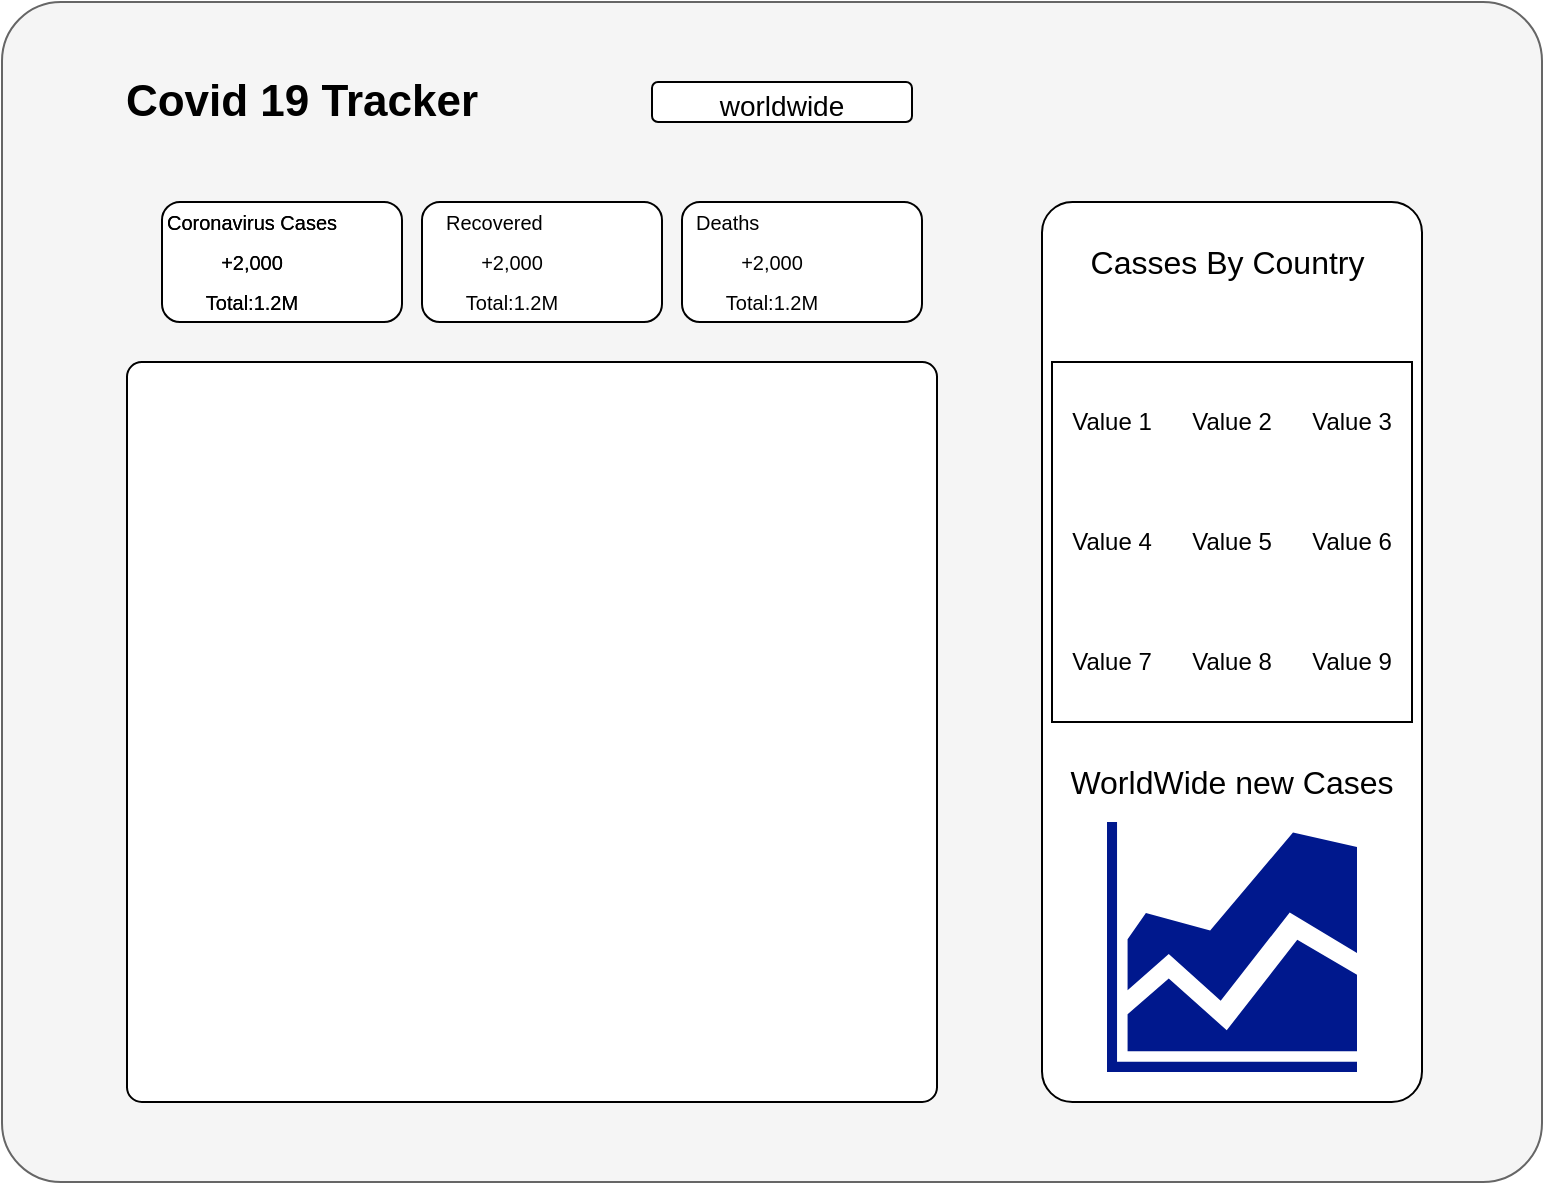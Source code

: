 <mxfile version="13.5.9" type="google"><diagram id="C5RBs43oDa-KdzZeNtuy" name="Page-1"><mxGraphModel dx="1865" dy="586" grid="1" gridSize="10" guides="1" tooltips="1" connect="1" arrows="1" fold="1" page="1" pageScale="1" pageWidth="827" pageHeight="1169" math="0" shadow="0"><root><mxCell id="WIyWlLk6GJQsqaUBKTNV-0"/><mxCell id="WIyWlLk6GJQsqaUBKTNV-1" parent="WIyWlLk6GJQsqaUBKTNV-0"/><mxCell id="ikrblXZVPUAVGctrrnBa-1" value="" style="rounded=1;whiteSpace=wrap;html=1;arcSize=5;fillColor=#f5f5f5;strokeColor=#666666;fontColor=#333333;" vertex="1" parent="WIyWlLk6GJQsqaUBKTNV-1"><mxGeometry x="-60" y="90" width="770" height="590" as="geometry"/></mxCell><mxCell id="ikrblXZVPUAVGctrrnBa-2" value="&lt;b style=&quot;font-size: 22px&quot;&gt;Covid 19 Tracker&lt;/b&gt;" style="text;html=1;strokeColor=none;fillColor=none;align=center;verticalAlign=middle;whiteSpace=wrap;rounded=0;fontSize=22;" vertex="1" parent="WIyWlLk6GJQsqaUBKTNV-1"><mxGeometry x="-5" y="130" width="190" height="20" as="geometry"/></mxCell><mxCell id="ikrblXZVPUAVGctrrnBa-3" value="" style="rounded=1;whiteSpace=wrap;html=1;fontSize=22;" vertex="1" parent="WIyWlLk6GJQsqaUBKTNV-1"><mxGeometry x="265" y="130" width="130" height="20" as="geometry"/></mxCell><mxCell id="ikrblXZVPUAVGctrrnBa-4" value="&lt;font style=&quot;font-size: 14px&quot;&gt;worldwide&lt;/font&gt;" style="text;html=1;strokeColor=none;fillColor=none;align=center;verticalAlign=middle;whiteSpace=wrap;rounded=0;fontSize=22;" vertex="1" parent="WIyWlLk6GJQsqaUBKTNV-1"><mxGeometry x="310" y="130" width="40" height="20" as="geometry"/></mxCell><mxCell id="ikrblXZVPUAVGctrrnBa-8" value="" style="rounded=1;whiteSpace=wrap;html=1;fontSize=22;" vertex="1" parent="WIyWlLk6GJQsqaUBKTNV-1"><mxGeometry x="20" y="190" width="120" height="60" as="geometry"/></mxCell><mxCell id="ikrblXZVPUAVGctrrnBa-13" style="edgeStyle=orthogonalEdgeStyle;rounded=0;orthogonalLoop=1;jettySize=auto;html=1;exitX=0.5;exitY=1;exitDx=0;exitDy=0;fontSize=22;" edge="1" parent="WIyWlLk6GJQsqaUBKTNV-1" source="ikrblXZVPUAVGctrrnBa-4" target="ikrblXZVPUAVGctrrnBa-4"><mxGeometry relative="1" as="geometry"/></mxCell><mxCell id="ikrblXZVPUAVGctrrnBa-15" value="Coronavirus Cases" style="text;html=1;strokeColor=none;fillColor=none;align=center;verticalAlign=middle;whiteSpace=wrap;rounded=0;fontSize=10;" vertex="1" parent="WIyWlLk6GJQsqaUBKTNV-1"><mxGeometry x="20" y="190" width="90" height="20" as="geometry"/></mxCell><mxCell id="ikrblXZVPUAVGctrrnBa-16" value="+2,000" style="text;html=1;strokeColor=none;fillColor=none;align=center;verticalAlign=middle;whiteSpace=wrap;rounded=0;fontSize=10;" vertex="1" parent="WIyWlLk6GJQsqaUBKTNV-1"><mxGeometry x="20" y="210" width="90" height="20" as="geometry"/></mxCell><mxCell id="ikrblXZVPUAVGctrrnBa-17" value="Total:1.2M" style="text;html=1;strokeColor=none;fillColor=none;align=center;verticalAlign=middle;whiteSpace=wrap;rounded=0;fontSize=10;" vertex="1" parent="WIyWlLk6GJQsqaUBKTNV-1"><mxGeometry x="20" y="230" width="90" height="20" as="geometry"/></mxCell><mxCell id="ikrblXZVPUAVGctrrnBa-18" value="Coronavirus Cases" style="text;html=1;strokeColor=none;fillColor=none;align=center;verticalAlign=middle;whiteSpace=wrap;rounded=0;fontSize=10;" vertex="1" parent="WIyWlLk6GJQsqaUBKTNV-1"><mxGeometry x="20" y="190" width="90" height="20" as="geometry"/></mxCell><mxCell id="ikrblXZVPUAVGctrrnBa-19" value="+2,000" style="text;html=1;strokeColor=none;fillColor=none;align=center;verticalAlign=middle;whiteSpace=wrap;rounded=0;fontSize=10;" vertex="1" parent="WIyWlLk6GJQsqaUBKTNV-1"><mxGeometry x="20" y="210" width="90" height="20" as="geometry"/></mxCell><mxCell id="ikrblXZVPUAVGctrrnBa-20" value="Total:1.2M" style="text;html=1;strokeColor=none;fillColor=none;align=center;verticalAlign=middle;whiteSpace=wrap;rounded=0;fontSize=10;" vertex="1" parent="WIyWlLk6GJQsqaUBKTNV-1"><mxGeometry x="20" y="230" width="90" height="20" as="geometry"/></mxCell><mxCell id="ikrblXZVPUAVGctrrnBa-21" value="" style="rounded=1;whiteSpace=wrap;html=1;fontSize=22;" vertex="1" parent="WIyWlLk6GJQsqaUBKTNV-1"><mxGeometry x="150" y="190" width="120" height="60" as="geometry"/></mxCell><mxCell id="ikrblXZVPUAVGctrrnBa-22" value="Recovered" style="text;html=1;strokeColor=none;fillColor=none;align=left;verticalAlign=middle;whiteSpace=wrap;rounded=0;fontSize=10;" vertex="1" parent="WIyWlLk6GJQsqaUBKTNV-1"><mxGeometry x="160" y="190" width="90" height="20" as="geometry"/></mxCell><mxCell id="ikrblXZVPUAVGctrrnBa-23" value="+2,000" style="text;html=1;strokeColor=none;fillColor=none;align=center;verticalAlign=middle;whiteSpace=wrap;rounded=0;fontSize=10;" vertex="1" parent="WIyWlLk6GJQsqaUBKTNV-1"><mxGeometry x="150" y="210" width="90" height="20" as="geometry"/></mxCell><mxCell id="ikrblXZVPUAVGctrrnBa-24" value="Total:1.2M" style="text;html=1;strokeColor=none;fillColor=none;align=center;verticalAlign=middle;whiteSpace=wrap;rounded=0;fontSize=10;" vertex="1" parent="WIyWlLk6GJQsqaUBKTNV-1"><mxGeometry x="150" y="230" width="90" height="20" as="geometry"/></mxCell><mxCell id="ikrblXZVPUAVGctrrnBa-25" value="" style="rounded=1;whiteSpace=wrap;html=1;fontSize=22;" vertex="1" parent="WIyWlLk6GJQsqaUBKTNV-1"><mxGeometry x="280" y="190" width="120" height="60" as="geometry"/></mxCell><mxCell id="ikrblXZVPUAVGctrrnBa-26" value="Deaths" style="text;html=1;strokeColor=none;fillColor=none;align=left;verticalAlign=middle;whiteSpace=wrap;rounded=0;fontSize=10;" vertex="1" parent="WIyWlLk6GJQsqaUBKTNV-1"><mxGeometry x="285" y="190" width="90" height="20" as="geometry"/></mxCell><mxCell id="ikrblXZVPUAVGctrrnBa-27" value="+2,000" style="text;html=1;strokeColor=none;fillColor=none;align=center;verticalAlign=middle;whiteSpace=wrap;rounded=0;fontSize=10;" vertex="1" parent="WIyWlLk6GJQsqaUBKTNV-1"><mxGeometry x="280" y="210" width="90" height="20" as="geometry"/></mxCell><mxCell id="ikrblXZVPUAVGctrrnBa-28" value="Total:1.2M" style="text;html=1;strokeColor=none;fillColor=none;align=center;verticalAlign=middle;whiteSpace=wrap;rounded=0;fontSize=10;" vertex="1" parent="WIyWlLk6GJQsqaUBKTNV-1"><mxGeometry x="280" y="230" width="90" height="20" as="geometry"/></mxCell><mxCell id="ikrblXZVPUAVGctrrnBa-34" value="" style="rounded=1;whiteSpace=wrap;html=1;fontSize=10;arcSize=2;" vertex="1" parent="WIyWlLk6GJQsqaUBKTNV-1"><mxGeometry x="2.5" y="270" width="405" height="370" as="geometry"/></mxCell><mxCell id="ikrblXZVPUAVGctrrnBa-35" value="" style="shape=image;html=1;verticalAlign=top;verticalLabelPosition=bottom;labelBackgroundColor=#ffffff;imageAspect=0;aspect=fixed;image=https://cdn4.iconfinder.com/data/icons/small-n-flat/24/map-128.png;fontSize=10;" vertex="1" parent="WIyWlLk6GJQsqaUBKTNV-1"><mxGeometry x="20" y="290" width="40" height="40" as="geometry"/></mxCell><mxCell id="ikrblXZVPUAVGctrrnBa-36" value="" style="shape=image;html=1;verticalAlign=top;verticalLabelPosition=bottom;labelBackgroundColor=#ffffff;imageAspect=0;aspect=fixed;image=https://cdn0.iconfinder.com/data/icons/small-n-flat/24/678111-map-marker-128.png;fontSize=10;" vertex="1" parent="WIyWlLk6GJQsqaUBKTNV-1"><mxGeometry x="290" y="520" width="20" height="20" as="geometry"/></mxCell><mxCell id="ikrblXZVPUAVGctrrnBa-37" value="" style="shape=image;html=1;verticalAlign=top;verticalLabelPosition=bottom;labelBackgroundColor=#ffffff;imageAspect=0;aspect=fixed;image=https://cdn0.iconfinder.com/data/icons/small-n-flat/24/678111-map-marker-128.png;fontSize=10;" vertex="1" parent="WIyWlLk6GJQsqaUBKTNV-1"><mxGeometry x="140" y="330" width="20" height="20" as="geometry"/></mxCell><mxCell id="ikrblXZVPUAVGctrrnBa-38" value="" style="shape=image;html=1;verticalAlign=top;verticalLabelPosition=bottom;labelBackgroundColor=#ffffff;imageAspect=0;aspect=fixed;image=https://cdn0.iconfinder.com/data/icons/small-n-flat/24/678111-map-marker-128.png;fontSize=10;" vertex="1" parent="WIyWlLk6GJQsqaUBKTNV-1"><mxGeometry x="310" y="350" width="20" height="20" as="geometry"/></mxCell><mxCell id="ikrblXZVPUAVGctrrnBa-39" value="" style="shape=image;html=1;verticalAlign=top;verticalLabelPosition=bottom;labelBackgroundColor=#ffffff;imageAspect=0;aspect=fixed;image=https://cdn0.iconfinder.com/data/icons/small-n-flat/24/678111-map-marker-128.png;fontSize=10;" vertex="1" parent="WIyWlLk6GJQsqaUBKTNV-1"><mxGeometry x="210" y="440" width="20" height="20" as="geometry"/></mxCell><mxCell id="ikrblXZVPUAVGctrrnBa-40" value="" style="shape=image;html=1;verticalAlign=top;verticalLabelPosition=bottom;labelBackgroundColor=#ffffff;imageAspect=0;aspect=fixed;image=https://cdn0.iconfinder.com/data/icons/small-n-flat/24/678111-map-marker-128.png;fontSize=10;" vertex="1" parent="WIyWlLk6GJQsqaUBKTNV-1"><mxGeometry x="90" y="520" width="20" height="20" as="geometry"/></mxCell><mxCell id="ikrblXZVPUAVGctrrnBa-41" value="" style="shape=image;html=1;verticalAlign=top;verticalLabelPosition=bottom;labelBackgroundColor=#ffffff;imageAspect=0;aspect=fixed;image=https://cdn0.iconfinder.com/data/icons/small-n-flat/24/678111-map-marker-128.png;fontSize=10;" vertex="1" parent="WIyWlLk6GJQsqaUBKTNV-1"><mxGeometry x="130" y="460" width="20" height="20" as="geometry"/></mxCell><mxCell id="ikrblXZVPUAVGctrrnBa-42" value="" style="shape=image;html=1;verticalAlign=top;verticalLabelPosition=bottom;labelBackgroundColor=#ffffff;imageAspect=0;aspect=fixed;image=https://cdn0.iconfinder.com/data/icons/small-n-flat/24/678111-map-marker-128.png;fontSize=10;" vertex="1" parent="WIyWlLk6GJQsqaUBKTNV-1"><mxGeometry x="30" y="600" width="20" height="20" as="geometry"/></mxCell><mxCell id="ikrblXZVPUAVGctrrnBa-43" value="" style="shape=image;html=1;verticalAlign=top;verticalLabelPosition=bottom;labelBackgroundColor=#ffffff;imageAspect=0;aspect=fixed;image=https://cdn0.iconfinder.com/data/icons/small-n-flat/24/678111-map-marker-128.png;fontSize=10;" vertex="1" parent="WIyWlLk6GJQsqaUBKTNV-1"><mxGeometry x="350" y="440" width="20" height="20" as="geometry"/></mxCell><mxCell id="ikrblXZVPUAVGctrrnBa-44" value="" style="shape=image;html=1;verticalAlign=top;verticalLabelPosition=bottom;labelBackgroundColor=#ffffff;imageAspect=0;aspect=fixed;image=https://cdn0.iconfinder.com/data/icons/small-n-flat/24/678111-map-marker-128.png;fontSize=10;" vertex="1" parent="WIyWlLk6GJQsqaUBKTNV-1"><mxGeometry x="190" y="575" width="20" height="20" as="geometry"/></mxCell><mxCell id="ikrblXZVPUAVGctrrnBa-45" value="" style="shape=image;html=1;verticalAlign=top;verticalLabelPosition=bottom;labelBackgroundColor=#ffffff;imageAspect=0;aspect=fixed;image=https://cdn0.iconfinder.com/data/icons/small-n-flat/24/678111-map-marker-128.png;fontSize=10;" vertex="1" parent="WIyWlLk6GJQsqaUBKTNV-1"><mxGeometry x="90" y="420" width="20" height="20" as="geometry"/></mxCell><mxCell id="ikrblXZVPUAVGctrrnBa-46" value="" style="shape=image;html=1;verticalAlign=top;verticalLabelPosition=bottom;labelBackgroundColor=#ffffff;imageAspect=0;aspect=fixed;image=https://cdn0.iconfinder.com/data/icons/small-n-flat/24/678111-map-marker-128.png;fontSize=10;" vertex="1" parent="WIyWlLk6GJQsqaUBKTNV-1"><mxGeometry x="210" y="380" width="20" height="20" as="geometry"/></mxCell><mxCell id="ikrblXZVPUAVGctrrnBa-50" value="" style="rounded=1;whiteSpace=wrap;html=1;fontSize=10;arcSize=8;" vertex="1" parent="WIyWlLk6GJQsqaUBKTNV-1"><mxGeometry x="460" y="190" width="190" height="450" as="geometry"/></mxCell><mxCell id="ikrblXZVPUAVGctrrnBa-52" value="&lt;font style=&quot;font-size: 16px&quot;&gt;Casses By Country&amp;nbsp;&lt;/font&gt;" style="text;html=1;strokeColor=none;fillColor=none;align=center;verticalAlign=middle;whiteSpace=wrap;rounded=0;fontSize=10;" vertex="1" parent="WIyWlLk6GJQsqaUBKTNV-1"><mxGeometry x="470" y="210" width="170" height="20" as="geometry"/></mxCell><mxCell id="ikrblXZVPUAVGctrrnBa-53" value="&lt;font style=&quot;font-size: 16px&quot;&gt;WorldWide new Cases&lt;/font&gt;" style="text;html=1;strokeColor=none;fillColor=none;align=center;verticalAlign=middle;whiteSpace=wrap;rounded=0;fontSize=10;" vertex="1" parent="WIyWlLk6GJQsqaUBKTNV-1"><mxGeometry x="470" y="470" width="170" height="20" as="geometry"/></mxCell><mxCell id="ikrblXZVPUAVGctrrnBa-67" value="" style="shape=table;html=1;whiteSpace=wrap;startSize=0;container=1;collapsible=0;childLayout=tableLayout;columnLines=0;rowLines=0;fontSize=10;" vertex="1" parent="WIyWlLk6GJQsqaUBKTNV-1"><mxGeometry x="465" y="270" width="180" height="180" as="geometry"/></mxCell><mxCell id="ikrblXZVPUAVGctrrnBa-68" value="" style="shape=partialRectangle;html=1;whiteSpace=wrap;collapsible=0;dropTarget=0;pointerEvents=0;fillColor=none;top=0;left=0;bottom=0;right=0;points=[[0,0.5],[1,0.5]];portConstraint=eastwest;" vertex="1" parent="ikrblXZVPUAVGctrrnBa-67"><mxGeometry width="180" height="60" as="geometry"/></mxCell><mxCell id="ikrblXZVPUAVGctrrnBa-69" value="Value 1" style="shape=partialRectangle;html=1;whiteSpace=wrap;connectable=0;fillColor=none;top=0;left=0;bottom=0;right=0;overflow=hidden;" vertex="1" parent="ikrblXZVPUAVGctrrnBa-68"><mxGeometry width="60" height="60" as="geometry"/></mxCell><mxCell id="ikrblXZVPUAVGctrrnBa-70" value="Value 2" style="shape=partialRectangle;html=1;whiteSpace=wrap;connectable=0;fillColor=none;top=0;left=0;bottom=0;right=0;overflow=hidden;" vertex="1" parent="ikrblXZVPUAVGctrrnBa-68"><mxGeometry x="60" width="60" height="60" as="geometry"/></mxCell><mxCell id="ikrblXZVPUAVGctrrnBa-71" value="Value 3" style="shape=partialRectangle;html=1;whiteSpace=wrap;connectable=0;fillColor=none;top=0;left=0;bottom=0;right=0;overflow=hidden;" vertex="1" parent="ikrblXZVPUAVGctrrnBa-68"><mxGeometry x="120" width="60" height="60" as="geometry"/></mxCell><mxCell id="ikrblXZVPUAVGctrrnBa-72" value="" style="shape=partialRectangle;html=1;whiteSpace=wrap;collapsible=0;dropTarget=0;pointerEvents=0;fillColor=none;top=0;left=0;bottom=0;right=0;points=[[0,0.5],[1,0.5]];portConstraint=eastwest;" vertex="1" parent="ikrblXZVPUAVGctrrnBa-67"><mxGeometry y="60" width="180" height="60" as="geometry"/></mxCell><mxCell id="ikrblXZVPUAVGctrrnBa-73" value="Value 4" style="shape=partialRectangle;html=1;whiteSpace=wrap;connectable=0;fillColor=none;top=0;left=0;bottom=0;right=0;overflow=hidden;" vertex="1" parent="ikrblXZVPUAVGctrrnBa-72"><mxGeometry width="60" height="60" as="geometry"/></mxCell><mxCell id="ikrblXZVPUAVGctrrnBa-74" value="Value 5" style="shape=partialRectangle;html=1;whiteSpace=wrap;connectable=0;fillColor=none;top=0;left=0;bottom=0;right=0;overflow=hidden;" vertex="1" parent="ikrblXZVPUAVGctrrnBa-72"><mxGeometry x="60" width="60" height="60" as="geometry"/></mxCell><mxCell id="ikrblXZVPUAVGctrrnBa-75" value="Value 6" style="shape=partialRectangle;html=1;whiteSpace=wrap;connectable=0;fillColor=none;top=0;left=0;bottom=0;right=0;overflow=hidden;" vertex="1" parent="ikrblXZVPUAVGctrrnBa-72"><mxGeometry x="120" width="60" height="60" as="geometry"/></mxCell><mxCell id="ikrblXZVPUAVGctrrnBa-76" value="" style="shape=partialRectangle;html=1;whiteSpace=wrap;collapsible=0;dropTarget=0;pointerEvents=0;fillColor=none;top=0;left=0;bottom=0;right=0;points=[[0,0.5],[1,0.5]];portConstraint=eastwest;" vertex="1" parent="ikrblXZVPUAVGctrrnBa-67"><mxGeometry y="120" width="180" height="60" as="geometry"/></mxCell><mxCell id="ikrblXZVPUAVGctrrnBa-77" value="Value 7" style="shape=partialRectangle;html=1;whiteSpace=wrap;connectable=0;fillColor=none;top=0;left=0;bottom=0;right=0;overflow=hidden;" vertex="1" parent="ikrblXZVPUAVGctrrnBa-76"><mxGeometry width="60" height="60" as="geometry"/></mxCell><mxCell id="ikrblXZVPUAVGctrrnBa-78" value="Value 8" style="shape=partialRectangle;html=1;whiteSpace=wrap;connectable=0;fillColor=none;top=0;left=0;bottom=0;right=0;overflow=hidden;" vertex="1" parent="ikrblXZVPUAVGctrrnBa-76"><mxGeometry x="60" width="60" height="60" as="geometry"/></mxCell><mxCell id="ikrblXZVPUAVGctrrnBa-79" value="Value 9" style="shape=partialRectangle;html=1;whiteSpace=wrap;connectable=0;fillColor=none;top=0;left=0;bottom=0;right=0;overflow=hidden;" vertex="1" parent="ikrblXZVPUAVGctrrnBa-76"><mxGeometry x="120" width="60" height="60" as="geometry"/></mxCell><mxCell id="ikrblXZVPUAVGctrrnBa-80" value="" style="aspect=fixed;pointerEvents=1;shadow=0;dashed=0;html=1;strokeColor=none;labelPosition=center;verticalLabelPosition=bottom;verticalAlign=top;align=center;fillColor=#00188D;shape=mxgraph.mscae.general.graph;fontSize=10;" vertex="1" parent="WIyWlLk6GJQsqaUBKTNV-1"><mxGeometry x="492.5" y="500" width="125" height="125" as="geometry"/></mxCell><mxCell id="ikrblXZVPUAVGctrrnBa-82" style="edgeStyle=orthogonalEdgeStyle;rounded=0;orthogonalLoop=1;jettySize=auto;html=1;exitX=0.5;exitY=1;exitDx=0;exitDy=0;fontSize=10;" edge="1" parent="WIyWlLk6GJQsqaUBKTNV-1" source="ikrblXZVPUAVGctrrnBa-1" target="ikrblXZVPUAVGctrrnBa-1"><mxGeometry relative="1" as="geometry"/></mxCell></root></mxGraphModel></diagram></mxfile>